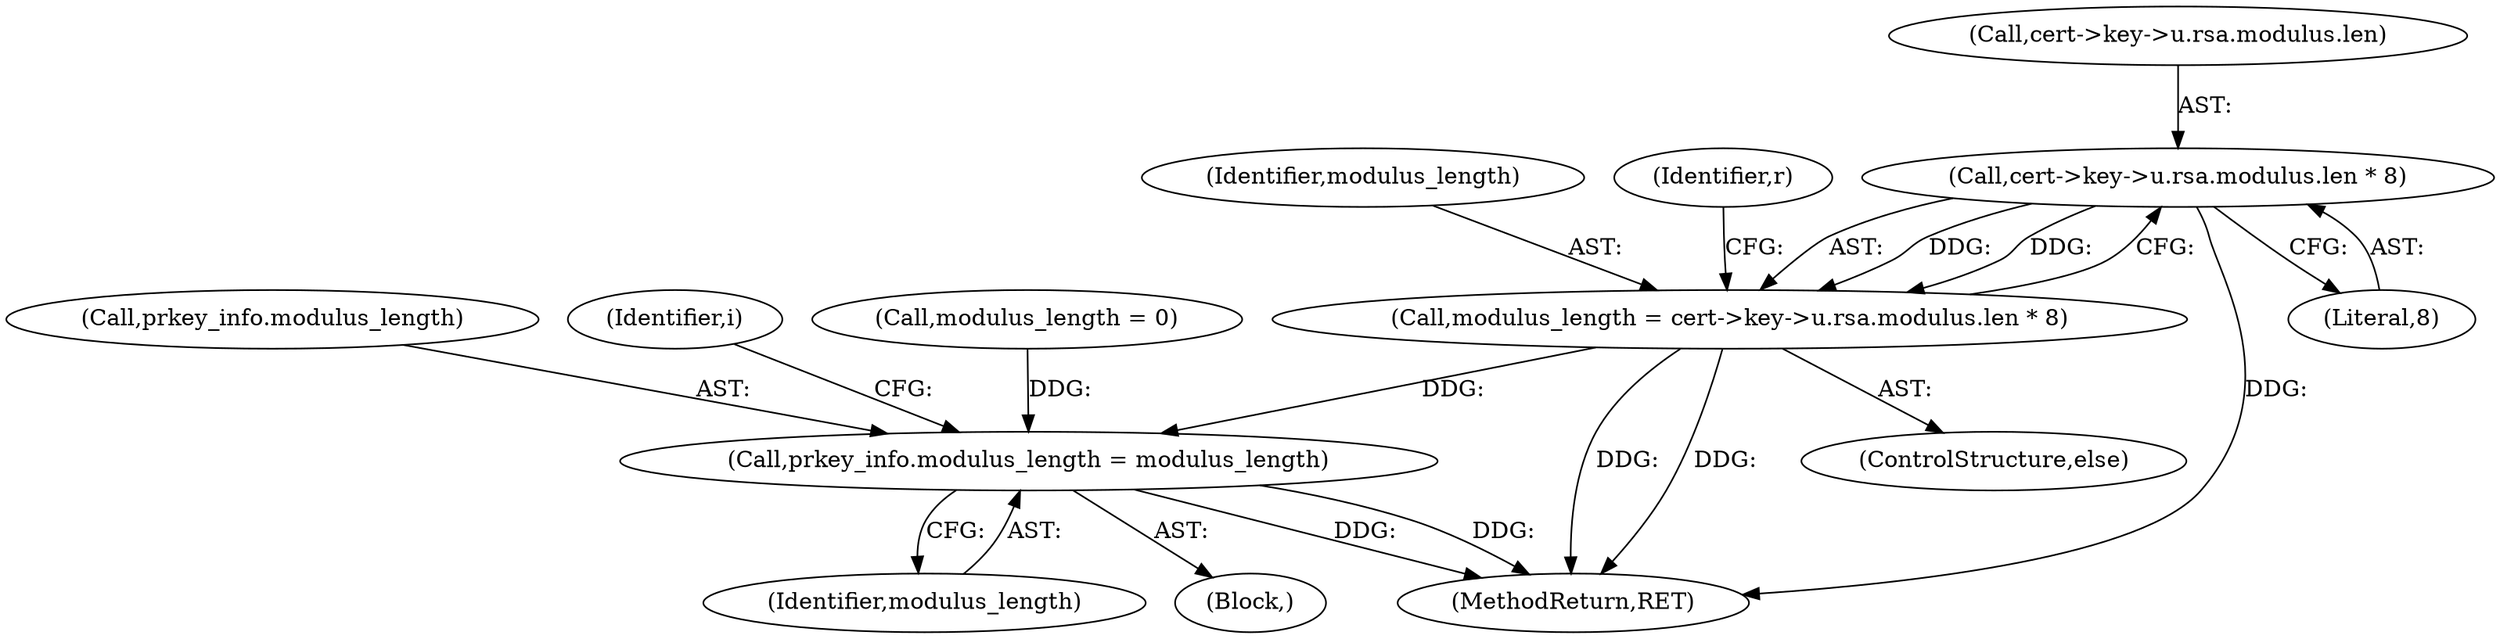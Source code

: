 digraph "0_OpenSC_360e95d45ac4123255a4c796db96337f332160ad#diff-d643a0fa169471dbf2912f4866dc49c5_4@pointer" {
"1000337" [label="(Call,cert->key->u.rsa.modulus.len * 8)"];
"1000335" [label="(Call,modulus_length = cert->key->u.rsa.modulus.len * 8)"];
"1000723" [label="(Call,prkey_info.modulus_length = modulus_length)"];
"1000827" [label="(MethodReturn,RET)"];
"1000723" [label="(Call,prkey_info.modulus_length = modulus_length)"];
"1000727" [label="(Identifier,modulus_length)"];
"1000336" [label="(Identifier,modulus_length)"];
"1000337" [label="(Call,cert->key->u.rsa.modulus.len * 8)"];
"1000724" [label="(Call,prkey_info.modulus_length)"];
"1000335" [label="(Call,modulus_length = cert->key->u.rsa.modulus.len * 8)"];
"1000334" [label="(ControlStructure,else)"];
"1000352" [label="(Identifier,r)"];
"1000730" [label="(Identifier,i)"];
"1000126" [label="(Call,modulus_length = 0)"];
"1000667" [label="(Block,)"];
"1000338" [label="(Call,cert->key->u.rsa.modulus.len)"];
"1000349" [label="(Literal,8)"];
"1000337" -> "1000335"  [label="AST: "];
"1000337" -> "1000349"  [label="CFG: "];
"1000338" -> "1000337"  [label="AST: "];
"1000349" -> "1000337"  [label="AST: "];
"1000335" -> "1000337"  [label="CFG: "];
"1000337" -> "1000827"  [label="DDG: "];
"1000337" -> "1000335"  [label="DDG: "];
"1000337" -> "1000335"  [label="DDG: "];
"1000335" -> "1000334"  [label="AST: "];
"1000336" -> "1000335"  [label="AST: "];
"1000352" -> "1000335"  [label="CFG: "];
"1000335" -> "1000827"  [label="DDG: "];
"1000335" -> "1000827"  [label="DDG: "];
"1000335" -> "1000723"  [label="DDG: "];
"1000723" -> "1000667"  [label="AST: "];
"1000723" -> "1000727"  [label="CFG: "];
"1000724" -> "1000723"  [label="AST: "];
"1000727" -> "1000723"  [label="AST: "];
"1000730" -> "1000723"  [label="CFG: "];
"1000723" -> "1000827"  [label="DDG: "];
"1000723" -> "1000827"  [label="DDG: "];
"1000126" -> "1000723"  [label="DDG: "];
}

